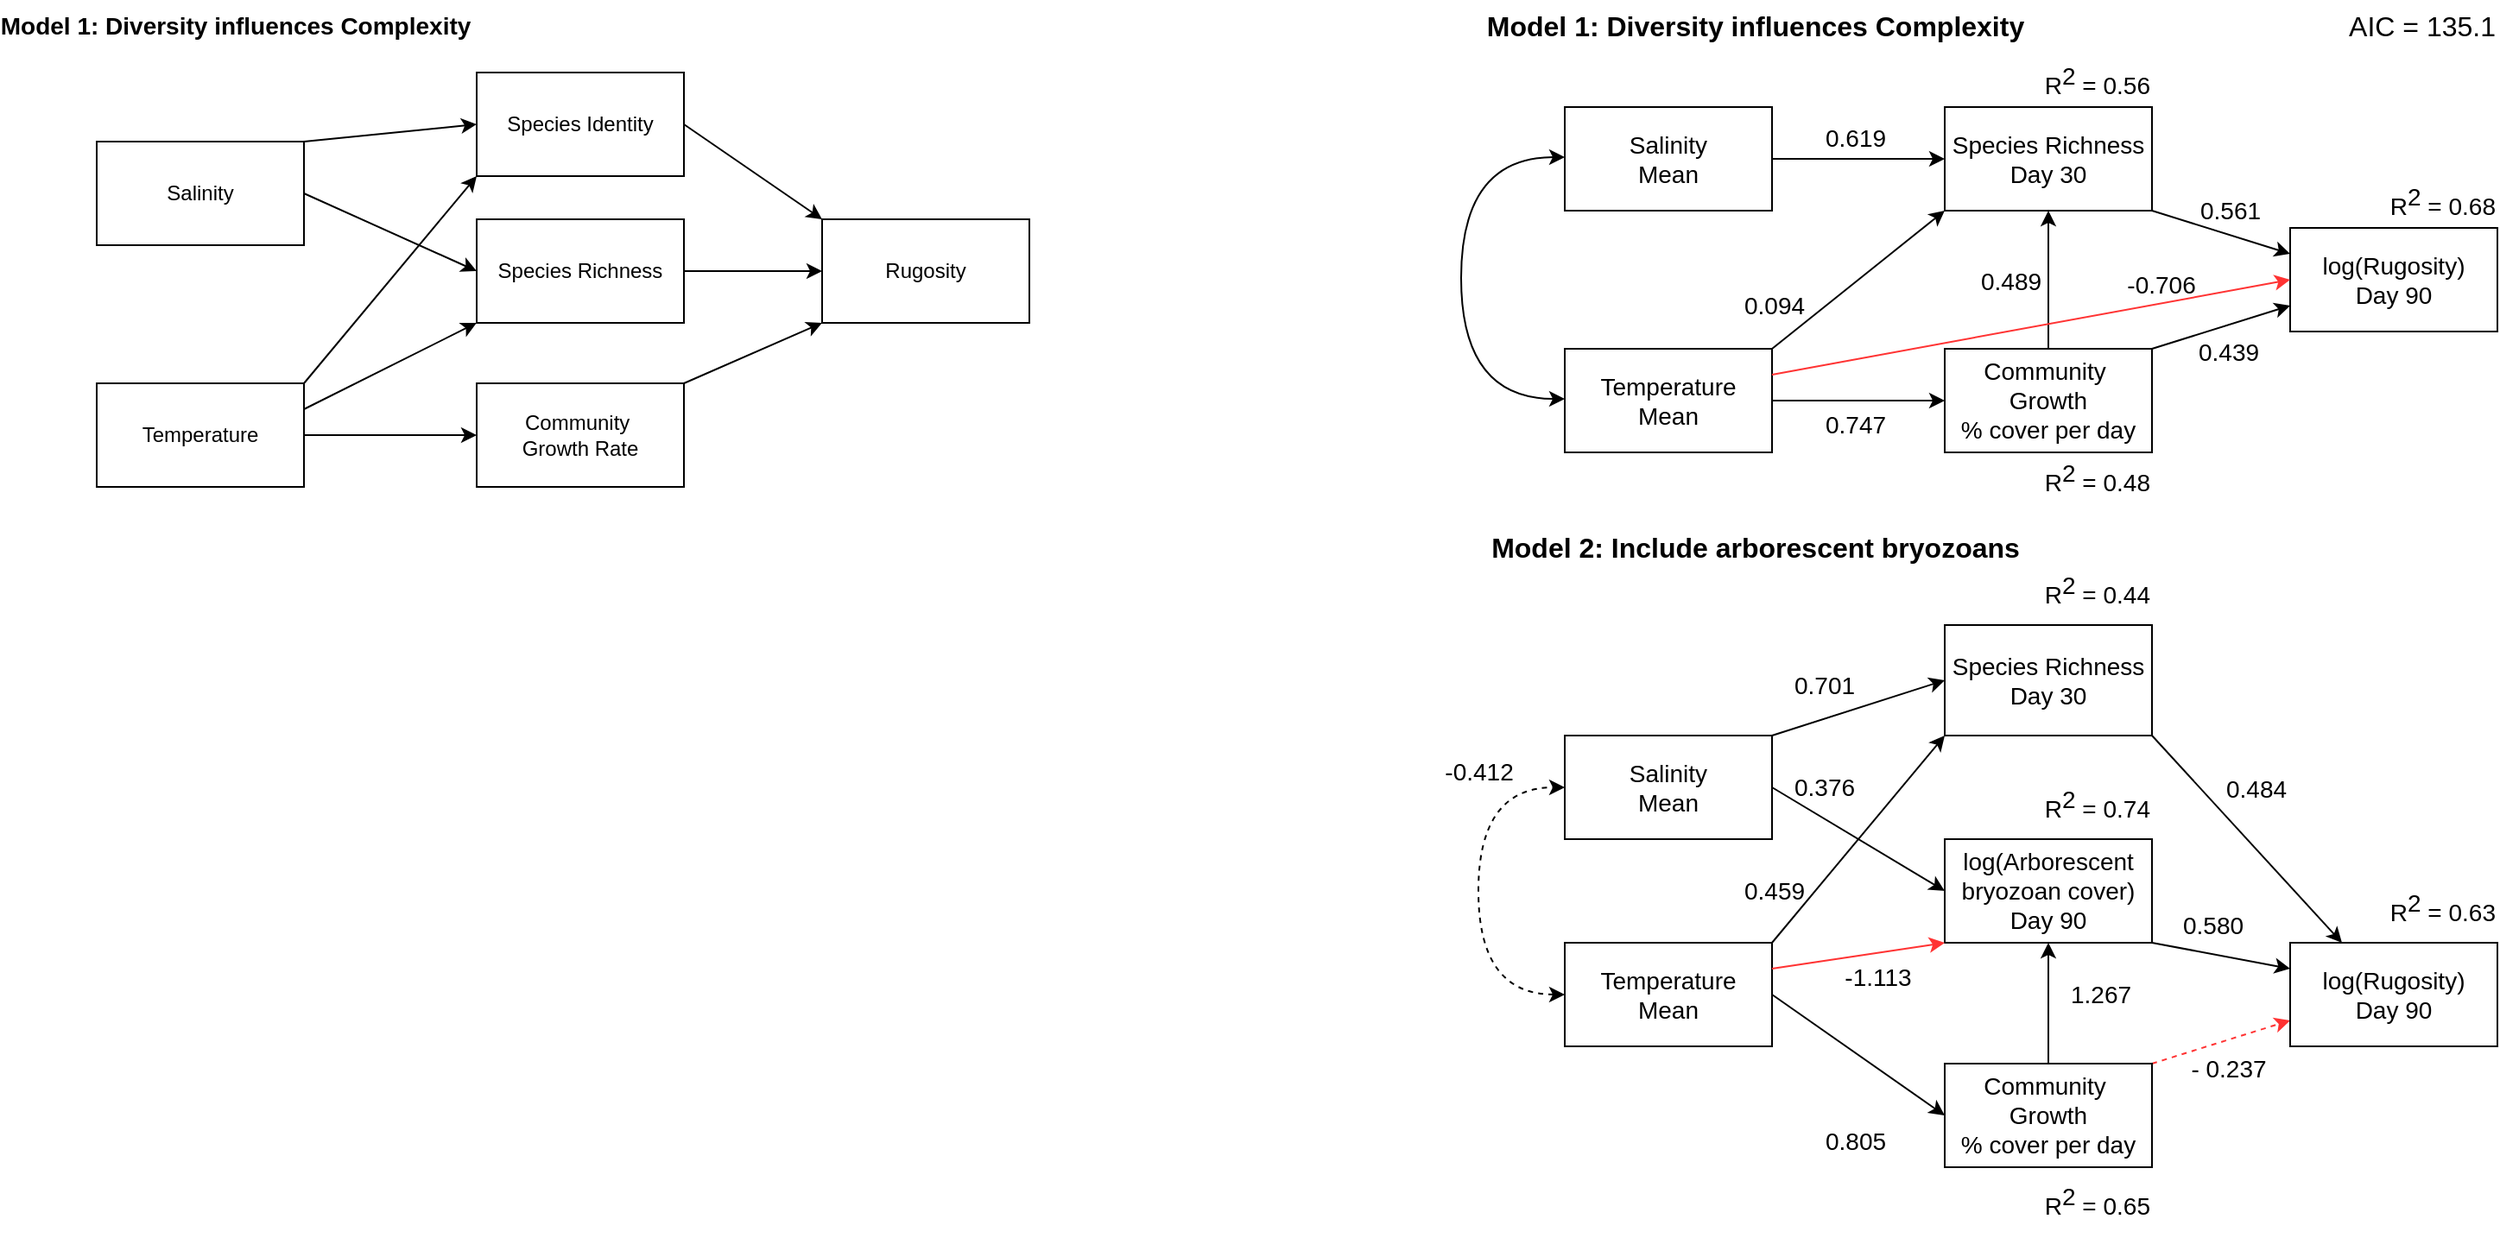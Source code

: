 <mxfile version="24.7.13">
  <diagram name="Page-1" id="D_jNqRS2Lb4KAGGym6pT">
    <mxGraphModel dx="1434" dy="780" grid="1" gridSize="10" guides="1" tooltips="1" connect="1" arrows="1" fold="1" page="1" pageScale="1" pageWidth="850" pageHeight="1100" math="0" shadow="0">
      <root>
        <mxCell id="0" />
        <mxCell id="1" parent="0" />
        <mxCell id="4CaaKkJCZEU-ZMfVNrdV-1" value="Salinity" style="rounded=0;whiteSpace=wrap;html=1;" parent="1" vertex="1">
          <mxGeometry x="80" y="100" width="120" height="60" as="geometry" />
        </mxCell>
        <mxCell id="4CaaKkJCZEU-ZMfVNrdV-2" value="Community&amp;nbsp;&lt;div&gt;Growth Rate&lt;/div&gt;" style="whiteSpace=wrap;html=1;rounded=0;" parent="1" vertex="1">
          <mxGeometry x="300" y="240" width="120" height="60" as="geometry" />
        </mxCell>
        <mxCell id="4CaaKkJCZEU-ZMfVNrdV-4" value="Species Richness" style="whiteSpace=wrap;html=1;rounded=0;" parent="1" vertex="1">
          <mxGeometry x="300" y="145" width="120" height="60" as="geometry" />
        </mxCell>
        <mxCell id="4CaaKkJCZEU-ZMfVNrdV-8" value="Temperature" style="rounded=0;whiteSpace=wrap;html=1;" parent="1" vertex="1">
          <mxGeometry x="80" y="240" width="120" height="60" as="geometry" />
        </mxCell>
        <mxCell id="4CaaKkJCZEU-ZMfVNrdV-9" value="Rugosity" style="whiteSpace=wrap;html=1;rounded=0;" parent="1" vertex="1">
          <mxGeometry x="500" y="145" width="120" height="60" as="geometry" />
        </mxCell>
        <mxCell id="4CaaKkJCZEU-ZMfVNrdV-10" value="" style="endArrow=classic;html=1;rounded=0;entryX=0;entryY=0.5;entryDx=0;entryDy=0;exitX=1;exitY=0.5;exitDx=0;exitDy=0;strokeWidth=1;" parent="1" source="4CaaKkJCZEU-ZMfVNrdV-4" target="4CaaKkJCZEU-ZMfVNrdV-9" edge="1">
          <mxGeometry width="50" height="50" relative="1" as="geometry">
            <mxPoint x="420" y="160" as="sourcePoint" />
            <mxPoint x="500" y="240" as="targetPoint" />
          </mxGeometry>
        </mxCell>
        <mxCell id="4CaaKkJCZEU-ZMfVNrdV-11" value="" style="endArrow=classic;html=1;rounded=0;entryX=0;entryY=1;entryDx=0;entryDy=0;exitX=1;exitY=0.25;exitDx=0;exitDy=0;" parent="1" source="4CaaKkJCZEU-ZMfVNrdV-8" target="4CaaKkJCZEU-ZMfVNrdV-4" edge="1">
          <mxGeometry width="50" height="50" relative="1" as="geometry">
            <mxPoint x="230" y="170" as="sourcePoint" />
            <mxPoint x="310" y="250" as="targetPoint" />
          </mxGeometry>
        </mxCell>
        <mxCell id="4CaaKkJCZEU-ZMfVNrdV-18" value="Model 1: Diversity influences Complexity" style="text;html=1;align=center;verticalAlign=middle;resizable=0;points=[];autosize=1;strokeColor=none;fillColor=none;fontStyle=1;fontSize=14;" parent="1" vertex="1">
          <mxGeometry x="25" y="18" width="270" height="30" as="geometry" />
        </mxCell>
        <mxCell id="4CaaKkJCZEU-ZMfVNrdV-35" value="" style="endArrow=classic;html=1;rounded=0;exitX=1;exitY=0.5;exitDx=0;exitDy=0;entryX=0;entryY=0.5;entryDx=0;entryDy=0;" parent="1" source="4CaaKkJCZEU-ZMfVNrdV-1" target="4CaaKkJCZEU-ZMfVNrdV-4" edge="1">
          <mxGeometry width="50" height="50" relative="1" as="geometry">
            <mxPoint x="240" y="150" as="sourcePoint" />
            <mxPoint x="240" y="170" as="targetPoint" />
          </mxGeometry>
        </mxCell>
        <mxCell id="4CaaKkJCZEU-ZMfVNrdV-36" value="" style="endArrow=classic;html=1;rounded=0;exitX=1;exitY=0.5;exitDx=0;exitDy=0;entryX=0;entryY=0.5;entryDx=0;entryDy=0;" parent="1" source="4CaaKkJCZEU-ZMfVNrdV-8" target="4CaaKkJCZEU-ZMfVNrdV-2" edge="1">
          <mxGeometry width="50" height="50" relative="1" as="geometry">
            <mxPoint x="230" y="310" as="sourcePoint" />
            <mxPoint x="250" y="320" as="targetPoint" />
          </mxGeometry>
        </mxCell>
        <mxCell id="4CaaKkJCZEU-ZMfVNrdV-37" value="Salinity&lt;div style=&quot;font-size: 14px;&quot;&gt;Mean&lt;/div&gt;" style="rounded=0;whiteSpace=wrap;html=1;fontSize=14;" parent="1" vertex="1">
          <mxGeometry x="930" y="80" width="120" height="60" as="geometry" />
        </mxCell>
        <mxCell id="4CaaKkJCZEU-ZMfVNrdV-38" value="Community&amp;nbsp;&lt;div style=&quot;font-size: 14px;&quot;&gt;Growth&lt;/div&gt;&lt;div style=&quot;font-size: 14px;&quot;&gt;% cover per day&lt;/div&gt;" style="whiteSpace=wrap;html=1;rounded=0;fontSize=14;" parent="1" vertex="1">
          <mxGeometry x="1150" y="220" width="120" height="60" as="geometry" />
        </mxCell>
        <mxCell id="4CaaKkJCZEU-ZMfVNrdV-39" value="Species Richness&lt;div style=&quot;font-size: 14px;&quot;&gt;Day 30&lt;/div&gt;" style="whiteSpace=wrap;html=1;rounded=0;fontSize=14;" parent="1" vertex="1">
          <mxGeometry x="1150" y="80" width="120" height="60" as="geometry" />
        </mxCell>
        <mxCell id="4CaaKkJCZEU-ZMfVNrdV-41" value="Temperature&lt;div style=&quot;font-size: 14px;&quot;&gt;Mean&lt;/div&gt;" style="rounded=0;whiteSpace=wrap;html=1;fontSize=14;" parent="1" vertex="1">
          <mxGeometry x="930" y="220" width="120" height="60" as="geometry" />
        </mxCell>
        <mxCell id="4CaaKkJCZEU-ZMfVNrdV-42" value="log(Rugosity)&lt;div style=&quot;font-size: 14px;&quot;&gt;Day 90&lt;/div&gt;" style="whiteSpace=wrap;html=1;rounded=0;fontSize=14;" parent="1" vertex="1">
          <mxGeometry x="1350" y="150" width="120" height="60" as="geometry" />
        </mxCell>
        <mxCell id="4CaaKkJCZEU-ZMfVNrdV-43" value="" style="endArrow=classic;html=1;rounded=0;entryX=0;entryY=0.25;entryDx=0;entryDy=0;exitX=1;exitY=1;exitDx=0;exitDy=0;fontSize=14;" parent="1" source="4CaaKkJCZEU-ZMfVNrdV-39" target="4CaaKkJCZEU-ZMfVNrdV-42" edge="1">
          <mxGeometry width="50" height="50" relative="1" as="geometry">
            <mxPoint x="1270" y="140" as="sourcePoint" />
            <mxPoint x="1350" y="220" as="targetPoint" />
          </mxGeometry>
        </mxCell>
        <mxCell id="4CaaKkJCZEU-ZMfVNrdV-44" value="" style="endArrow=classic;html=1;rounded=0;entryX=0;entryY=1;entryDx=0;entryDy=0;exitX=1;exitY=0;exitDx=0;exitDy=0;curved=0;fontSize=14;" parent="1" source="4CaaKkJCZEU-ZMfVNrdV-41" target="4CaaKkJCZEU-ZMfVNrdV-39" edge="1">
          <mxGeometry width="50" height="50" relative="1" as="geometry">
            <mxPoint x="1080" y="150" as="sourcePoint" />
            <mxPoint x="1160" y="230" as="targetPoint" />
          </mxGeometry>
        </mxCell>
        <mxCell id="4CaaKkJCZEU-ZMfVNrdV-45" value="" style="endArrow=classic;html=1;rounded=0;exitX=1;exitY=0;exitDx=0;exitDy=0;entryX=0;entryY=0.75;entryDx=0;entryDy=0;fontSize=14;strokeColor=#FF3333;dashed=1;" parent="1" edge="1">
          <mxGeometry width="50" height="50" relative="1" as="geometry">
            <mxPoint x="1270" y="634" as="sourcePoint" />
            <mxPoint x="1350" y="609" as="targetPoint" />
          </mxGeometry>
        </mxCell>
        <mxCell id="4CaaKkJCZEU-ZMfVNrdV-46" value="" style="endArrow=classic;html=1;rounded=0;exitX=0.5;exitY=0;exitDx=0;exitDy=0;entryX=0.5;entryY=1;entryDx=0;entryDy=0;fontSize=14;" parent="1" source="4CaaKkJCZEU-ZMfVNrdV-38" target="4CaaKkJCZEU-ZMfVNrdV-39" edge="1">
          <mxGeometry width="50" height="50" relative="1" as="geometry">
            <mxPoint x="1280" y="230" as="sourcePoint" />
            <mxPoint x="1330" y="190" as="targetPoint" />
          </mxGeometry>
        </mxCell>
        <mxCell id="4CaaKkJCZEU-ZMfVNrdV-47" value="Model 1: Diversity influences Complexity" style="text;html=1;align=center;verticalAlign=middle;resizable=0;points=[];autosize=1;strokeColor=none;fillColor=none;fontStyle=1;fontSize=16;" parent="1" vertex="1">
          <mxGeometry x="885" y="18" width="310" height="30" as="geometry" />
        </mxCell>
        <mxCell id="4CaaKkJCZEU-ZMfVNrdV-48" value="Salinity&lt;div style=&quot;font-size: 14px;&quot;&gt;Mean&lt;/div&gt;" style="rounded=0;whiteSpace=wrap;html=1;fontSize=14;" parent="1" vertex="1">
          <mxGeometry x="930" y="444" width="120" height="60" as="geometry" />
        </mxCell>
        <mxCell id="4CaaKkJCZEU-ZMfVNrdV-49" value="Community&amp;nbsp;&lt;div style=&quot;font-size: 14px;&quot;&gt;Growth&lt;/div&gt;&lt;div style=&quot;font-size: 14px;&quot;&gt;% cover per day&lt;/div&gt;" style="whiteSpace=wrap;html=1;rounded=0;fontSize=14;" parent="1" vertex="1">
          <mxGeometry x="1150" y="634" width="120" height="60" as="geometry" />
        </mxCell>
        <mxCell id="4CaaKkJCZEU-ZMfVNrdV-50" value="&lt;div&gt;log(Arborescent bryozoan cover)&lt;/div&gt;&lt;div&gt;Day 90&lt;/div&gt;" style="whiteSpace=wrap;html=1;rounded=0;fontSize=14;" parent="1" vertex="1">
          <mxGeometry x="1150" y="504" width="120" height="60" as="geometry" />
        </mxCell>
        <mxCell id="WhHOruUmXosB8Sz1i-yg-20" style="edgeStyle=orthogonalEdgeStyle;rounded=0;orthogonalLoop=1;jettySize=auto;html=1;exitX=0;exitY=0.5;exitDx=0;exitDy=0;entryX=0;entryY=0.5;entryDx=0;entryDy=0;curved=1;startArrow=classic;startFill=1;dashed=1;" edge="1" parent="1" source="4CaaKkJCZEU-ZMfVNrdV-52" target="4CaaKkJCZEU-ZMfVNrdV-48">
          <mxGeometry relative="1" as="geometry">
            <Array as="points">
              <mxPoint x="880" y="594" />
              <mxPoint x="880" y="474" />
            </Array>
          </mxGeometry>
        </mxCell>
        <mxCell id="4CaaKkJCZEU-ZMfVNrdV-52" value="Temperature&lt;div style=&quot;font-size: 14px;&quot;&gt;Mean&lt;/div&gt;" style="rounded=0;whiteSpace=wrap;html=1;fontSize=14;" parent="1" vertex="1">
          <mxGeometry x="930" y="564" width="120" height="60" as="geometry" />
        </mxCell>
        <mxCell id="4CaaKkJCZEU-ZMfVNrdV-53" value="log(Rugosity)&lt;div style=&quot;font-size: 14px;&quot;&gt;Day 90&lt;/div&gt;" style="whiteSpace=wrap;html=1;rounded=0;fontSize=14;" parent="1" vertex="1">
          <mxGeometry x="1350" y="564" width="120" height="60" as="geometry" />
        </mxCell>
        <mxCell id="4CaaKkJCZEU-ZMfVNrdV-55" value="" style="endArrow=classic;html=1;rounded=0;entryX=0;entryY=1;entryDx=0;entryDy=0;exitX=1;exitY=0.25;exitDx=0;exitDy=0;fontSize=14;strokeColor=#FF3333;" parent="1" source="4CaaKkJCZEU-ZMfVNrdV-52" target="4CaaKkJCZEU-ZMfVNrdV-50" edge="1">
          <mxGeometry width="50" height="50" relative="1" as="geometry">
            <mxPoint x="1080" y="564" as="sourcePoint" />
            <mxPoint x="1160" y="644" as="targetPoint" />
          </mxGeometry>
        </mxCell>
        <mxCell id="4CaaKkJCZEU-ZMfVNrdV-58" value="Model 2: Include arborescent bryozoans" style="text;html=1;align=center;verticalAlign=middle;resizable=0;points=[];autosize=1;strokeColor=none;fillColor=none;fontStyle=1;fontSize=16;" parent="1" vertex="1">
          <mxGeometry x="885" y="320" width="310" height="30" as="geometry" />
        </mxCell>
        <mxCell id="4CaaKkJCZEU-ZMfVNrdV-59" value="" style="endArrow=classic;html=1;rounded=0;exitX=1;exitY=0.5;exitDx=0;exitDy=0;entryX=0;entryY=0.5;entryDx=0;entryDy=0;fontSize=14;" parent="1" source="4CaaKkJCZEU-ZMfVNrdV-48" target="4CaaKkJCZEU-ZMfVNrdV-50" edge="1">
          <mxGeometry width="50" height="50" relative="1" as="geometry">
            <mxPoint x="1220" y="644" as="sourcePoint" />
            <mxPoint x="1220" y="564" as="targetPoint" />
          </mxGeometry>
        </mxCell>
        <mxCell id="4CaaKkJCZEU-ZMfVNrdV-60" value="" style="endArrow=classic;html=1;rounded=0;exitX=1;exitY=0.5;exitDx=0;exitDy=0;entryX=0;entryY=0.5;entryDx=0;entryDy=0;fontSize=14;" parent="1" source="4CaaKkJCZEU-ZMfVNrdV-52" target="4CaaKkJCZEU-ZMfVNrdV-49" edge="1">
          <mxGeometry width="50" height="50" relative="1" as="geometry">
            <mxPoint x="1060" y="534" as="sourcePoint" />
            <mxPoint x="1160" y="534" as="targetPoint" />
          </mxGeometry>
        </mxCell>
        <mxCell id="4CaaKkJCZEU-ZMfVNrdV-61" value="" style="endArrow=classic;html=1;rounded=0;exitX=1;exitY=0.5;exitDx=0;exitDy=0;entryX=0;entryY=0.5;entryDx=0;entryDy=0;fontSize=14;" parent="1" source="4CaaKkJCZEU-ZMfVNrdV-37" target="4CaaKkJCZEU-ZMfVNrdV-39" edge="1">
          <mxGeometry width="50" height="50" relative="1" as="geometry">
            <mxPoint x="1100" y="130" as="sourcePoint" />
            <mxPoint x="1120" y="130" as="targetPoint" />
          </mxGeometry>
        </mxCell>
        <mxCell id="4CaaKkJCZEU-ZMfVNrdV-62" value="" style="endArrow=classic;html=1;rounded=0;exitX=1;exitY=0.5;exitDx=0;exitDy=0;entryX=0;entryY=0.5;entryDx=0;entryDy=0;fontSize=14;" parent="1" source="4CaaKkJCZEU-ZMfVNrdV-41" target="4CaaKkJCZEU-ZMfVNrdV-38" edge="1">
          <mxGeometry width="50" height="50" relative="1" as="geometry">
            <mxPoint x="1080" y="280" as="sourcePoint" />
            <mxPoint x="1100" y="280" as="targetPoint" />
          </mxGeometry>
        </mxCell>
        <mxCell id="4CaaKkJCZEU-ZMfVNrdV-64" value="AIC = 135.1" style="text;html=1;align=right;verticalAlign=middle;resizable=0;points=[];autosize=1;strokeColor=none;fillColor=none;fontSize=16;" parent="1" vertex="1">
          <mxGeometry x="1360" y="18" width="110" height="30" as="geometry" />
        </mxCell>
        <mxCell id="4CaaKkJCZEU-ZMfVNrdV-67" value="" style="endArrow=classic;html=1;rounded=0;exitX=1;exitY=0.25;exitDx=0;exitDy=0;entryX=0;entryY=0.5;entryDx=0;entryDy=0;strokeColor=#FF3333;fontSize=14;" parent="1" edge="1">
          <mxGeometry width="50" height="50" relative="1" as="geometry">
            <mxPoint x="1050" y="235" as="sourcePoint" />
            <mxPoint x="1350" y="180" as="targetPoint" />
          </mxGeometry>
        </mxCell>
        <mxCell id="4CaaKkJCZEU-ZMfVNrdV-69" value="" style="endArrow=classic;html=1;rounded=0;exitX=1;exitY=0;exitDx=0;exitDy=0;entryX=0;entryY=1;entryDx=0;entryDy=0;" parent="1" target="4CaaKkJCZEU-ZMfVNrdV-9" edge="1">
          <mxGeometry width="50" height="50" relative="1" as="geometry">
            <mxPoint x="420" y="240" as="sourcePoint" />
            <mxPoint x="500" y="215" as="targetPoint" />
          </mxGeometry>
        </mxCell>
        <mxCell id="4CaaKkJCZEU-ZMfVNrdV-70" value="" style="endArrow=classic;html=1;rounded=0;exitX=1;exitY=0;exitDx=0;exitDy=0;entryX=0;entryY=0.75;entryDx=0;entryDy=0;fontSize=14;" parent="1" edge="1">
          <mxGeometry width="50" height="50" relative="1" as="geometry">
            <mxPoint x="1270" y="220" as="sourcePoint" />
            <mxPoint x="1350" y="195" as="targetPoint" />
          </mxGeometry>
        </mxCell>
        <mxCell id="4CaaKkJCZEU-ZMfVNrdV-71" value="&lt;div style=&quot;font-size: 14px;&quot;&gt;&lt;span style=&quot;background-color: initial; font-size: 14px;&quot;&gt;R&lt;/span&gt;&lt;sup style=&quot;background-color: initial; font-size: 14px;&quot;&gt;2 &lt;/sup&gt;&lt;span style=&quot;background-color: initial; font-size: 14px;&quot;&gt;= 0.68&lt;/span&gt;&lt;/div&gt;" style="text;html=1;align=right;verticalAlign=middle;resizable=0;points=[];autosize=1;strokeColor=none;fillColor=none;fontSize=14;" parent="1" vertex="1">
          <mxGeometry x="1390" y="115" width="80" height="40" as="geometry" />
        </mxCell>
        <mxCell id="4CaaKkJCZEU-ZMfVNrdV-72" value="&lt;div style=&quot;font-size: 14px;&quot;&gt;&lt;span style=&quot;background-color: initial; font-size: 14px;&quot;&gt;R&lt;/span&gt;&lt;sup style=&quot;background-color: initial; font-size: 14px;&quot;&gt;2 &lt;/sup&gt;&lt;span style=&quot;background-color: initial; font-size: 14px;&quot;&gt;= 0.56&lt;/span&gt;&lt;/div&gt;" style="text;html=1;align=right;verticalAlign=middle;resizable=0;points=[];autosize=1;strokeColor=none;fillColor=none;fontSize=14;" parent="1" vertex="1">
          <mxGeometry x="1190" y="45" width="80" height="40" as="geometry" />
        </mxCell>
        <mxCell id="4CaaKkJCZEU-ZMfVNrdV-73" value="&lt;div style=&quot;font-size: 14px;&quot;&gt;&lt;span style=&quot;background-color: initial; font-size: 14px;&quot;&gt;R&lt;/span&gt;&lt;sup style=&quot;background-color: initial; font-size: 14px;&quot;&gt;2 &lt;/sup&gt;&lt;span style=&quot;background-color: initial; font-size: 14px;&quot;&gt;= 0.48&lt;/span&gt;&lt;/div&gt;" style="text;html=1;align=right;verticalAlign=middle;resizable=0;points=[];autosize=1;strokeColor=none;fillColor=none;fontSize=14;" parent="1" vertex="1">
          <mxGeometry x="1190" y="275" width="80" height="40" as="geometry" />
        </mxCell>
        <mxCell id="4CaaKkJCZEU-ZMfVNrdV-74" value="&lt;div style=&quot;font-size: 14px;&quot;&gt;&lt;span style=&quot;background-color: initial; font-size: 14px;&quot;&gt;R&lt;/span&gt;&lt;sup style=&quot;background-color: initial; font-size: 14px;&quot;&gt;2 &lt;/sup&gt;&lt;span style=&quot;background-color: initial; font-size: 14px;&quot;&gt;= 0.63&lt;/span&gt;&lt;/div&gt;" style="text;html=1;align=right;verticalAlign=middle;resizable=0;points=[];autosize=1;strokeColor=none;fillColor=none;fontSize=14;" parent="1" vertex="1">
          <mxGeometry x="1390" y="524" width="80" height="40" as="geometry" />
        </mxCell>
        <mxCell id="4CaaKkJCZEU-ZMfVNrdV-76" value="&lt;div style=&quot;font-size: 14px;&quot;&gt;&lt;span style=&quot;background-color: initial; font-size: 14px;&quot;&gt;R&lt;/span&gt;&lt;sup style=&quot;background-color: initial; font-size: 14px;&quot;&gt;2 &lt;/sup&gt;&lt;span style=&quot;background-color: initial; font-size: 14px;&quot;&gt;= 0.65&lt;/span&gt;&lt;/div&gt;" style="text;html=1;align=right;verticalAlign=middle;resizable=0;points=[];autosize=1;strokeColor=none;fillColor=none;fontSize=14;" parent="1" vertex="1">
          <mxGeometry x="1190" y="694" width="80" height="40" as="geometry" />
        </mxCell>
        <mxCell id="4CaaKkJCZEU-ZMfVNrdV-77" value="0.747" style="text;html=1;align=center;verticalAlign=middle;resizable=0;points=[];autosize=1;strokeColor=none;fillColor=none;fontStyle=0;fontSize=14;" parent="1" vertex="1">
          <mxGeometry x="1068" y="249" width="60" height="30" as="geometry" />
        </mxCell>
        <mxCell id="4CaaKkJCZEU-ZMfVNrdV-82" value="0.619" style="text;html=1;align=center;verticalAlign=middle;resizable=0;points=[];autosize=1;strokeColor=none;fillColor=none;fontStyle=0;fontSize=14;" parent="1" vertex="1">
          <mxGeometry x="1068" y="83" width="60" height="30" as="geometry" />
        </mxCell>
        <mxCell id="4CaaKkJCZEU-ZMfVNrdV-83" value="0.489" style="text;html=1;align=center;verticalAlign=middle;resizable=0;points=[];autosize=1;strokeColor=none;fillColor=none;fontSize=14;" parent="1" vertex="1">
          <mxGeometry x="1158" y="166" width="60" height="30" as="geometry" />
        </mxCell>
        <mxCell id="4CaaKkJCZEU-ZMfVNrdV-84" value="-0.706" style="text;html=1;align=center;verticalAlign=middle;resizable=0;points=[];autosize=1;strokeColor=none;fillColor=none;fontStyle=0;fontSize=14;" parent="1" vertex="1">
          <mxGeometry x="1245" y="168" width="60" height="30" as="geometry" />
        </mxCell>
        <mxCell id="4CaaKkJCZEU-ZMfVNrdV-85" value="0.439" style="text;html=1;align=center;verticalAlign=middle;resizable=0;points=[];autosize=1;strokeColor=none;fillColor=none;fontSize=14;" parent="1" vertex="1">
          <mxGeometry x="1284" y="207" width="60" height="30" as="geometry" />
        </mxCell>
        <mxCell id="4CaaKkJCZEU-ZMfVNrdV-86" value="0.561" style="text;html=1;align=center;verticalAlign=middle;resizable=0;points=[];autosize=1;strokeColor=none;fillColor=none;fontStyle=0;fontSize=14;" parent="1" vertex="1">
          <mxGeometry x="1285" y="125" width="60" height="30" as="geometry" />
        </mxCell>
        <mxCell id="4CaaKkJCZEU-ZMfVNrdV-87" value="0.094" style="text;html=1;align=center;verticalAlign=middle;resizable=0;points=[];autosize=1;strokeColor=none;fillColor=none;fontSize=14;" parent="1" vertex="1">
          <mxGeometry x="1021" y="180" width="60" height="30" as="geometry" />
        </mxCell>
        <mxCell id="4CaaKkJCZEU-ZMfVNrdV-89" value="&lt;span style=&quot;font-weight: normal;&quot;&gt;0.805&lt;/span&gt;" style="text;html=1;align=center;verticalAlign=middle;resizable=0;points=[];autosize=1;strokeColor=none;fillColor=none;fontStyle=1;fontSize=14;" parent="1" vertex="1">
          <mxGeometry x="1068" y="664" width="60" height="30" as="geometry" />
        </mxCell>
        <mxCell id="4CaaKkJCZEU-ZMfVNrdV-90" value="0.459" style="text;html=1;align=center;verticalAlign=middle;resizable=0;points=[];autosize=1;strokeColor=none;fillColor=none;fontSize=14;" parent="1" vertex="1">
          <mxGeometry x="1021" y="519" width="60" height="30" as="geometry" />
        </mxCell>
        <mxCell id="4CaaKkJCZEU-ZMfVNrdV-91" value="&lt;span style=&quot;font-weight: normal;&quot;&gt;0.701&lt;/span&gt;" style="text;html=1;align=center;verticalAlign=middle;resizable=0;points=[];autosize=1;strokeColor=none;fillColor=none;fontStyle=1;fontSize=14;" parent="1" vertex="1">
          <mxGeometry x="1050" y="400" width="60" height="30" as="geometry" />
        </mxCell>
        <mxCell id="4CaaKkJCZEU-ZMfVNrdV-93" value="- 0.237" style="text;html=1;align=center;verticalAlign=middle;resizable=0;points=[];autosize=1;strokeColor=none;fillColor=none;fontSize=14;" parent="1" vertex="1">
          <mxGeometry x="1279" y="622" width="70" height="30" as="geometry" />
        </mxCell>
        <mxCell id="4CaaKkJCZEU-ZMfVNrdV-95" value="-1.113" style="text;html=1;align=center;verticalAlign=middle;resizable=0;points=[];autosize=1;strokeColor=none;fillColor=none;fontSize=14;" parent="1" vertex="1">
          <mxGeometry x="1081" y="569" width="60" height="30" as="geometry" />
        </mxCell>
        <mxCell id="6-xy0alZQshpBpv3MFCT-1" value="Species Identity" style="rounded=0;whiteSpace=wrap;html=1;" parent="1" vertex="1">
          <mxGeometry x="300" y="60" width="120" height="60" as="geometry" />
        </mxCell>
        <mxCell id="6-xy0alZQshpBpv3MFCT-5" value="" style="endArrow=classic;html=1;rounded=0;entryX=0;entryY=0;entryDx=0;entryDy=0;exitX=1;exitY=0.5;exitDx=0;exitDy=0;" parent="1" source="6-xy0alZQshpBpv3MFCT-1" target="4CaaKkJCZEU-ZMfVNrdV-9" edge="1">
          <mxGeometry width="50" height="50" relative="1" as="geometry">
            <mxPoint x="430" y="215" as="sourcePoint" />
            <mxPoint x="510" y="195" as="targetPoint" />
          </mxGeometry>
        </mxCell>
        <mxCell id="6-xy0alZQshpBpv3MFCT-7" value="" style="endArrow=classic;html=1;rounded=0;entryX=0;entryY=0.5;entryDx=0;entryDy=0;exitX=1;exitY=0;exitDx=0;exitDy=0;" parent="1" source="4CaaKkJCZEU-ZMfVNrdV-1" target="6-xy0alZQshpBpv3MFCT-1" edge="1">
          <mxGeometry width="50" height="50" relative="1" as="geometry">
            <mxPoint x="210" y="130" as="sourcePoint" />
            <mxPoint x="310" y="185" as="targetPoint" />
          </mxGeometry>
        </mxCell>
        <mxCell id="6-xy0alZQshpBpv3MFCT-8" value="" style="endArrow=classic;html=1;rounded=0;entryX=0;entryY=1;entryDx=0;entryDy=0;exitX=1;exitY=0;exitDx=0;exitDy=0;" parent="1" source="4CaaKkJCZEU-ZMfVNrdV-8" target="6-xy0alZQshpBpv3MFCT-1" edge="1">
          <mxGeometry width="50" height="50" relative="1" as="geometry">
            <mxPoint x="210" y="170" as="sourcePoint" />
            <mxPoint x="310" y="250" as="targetPoint" />
          </mxGeometry>
        </mxCell>
        <mxCell id="WhHOruUmXosB8Sz1i-yg-1" value="&lt;div style=&quot;font-size: 14px;&quot;&gt;Species Richness&lt;div&gt;Day 30&lt;/div&gt;&lt;/div&gt;" style="whiteSpace=wrap;html=1;rounded=0;fontSize=14;" vertex="1" parent="1">
          <mxGeometry x="1150" y="380" width="120" height="64" as="geometry" />
        </mxCell>
        <mxCell id="WhHOruUmXosB8Sz1i-yg-2" value="" style="endArrow=classic;html=1;rounded=0;fontSize=14;exitX=1;exitY=0;exitDx=0;exitDy=0;entryX=0;entryY=0.5;entryDx=0;entryDy=0;" edge="1" parent="1" source="4CaaKkJCZEU-ZMfVNrdV-48" target="WhHOruUmXosB8Sz1i-yg-1">
          <mxGeometry width="50" height="50" relative="1" as="geometry">
            <mxPoint x="1190" y="460" as="sourcePoint" />
            <mxPoint x="1240" y="460" as="targetPoint" />
          </mxGeometry>
        </mxCell>
        <mxCell id="WhHOruUmXosB8Sz1i-yg-3" value="" style="endArrow=classic;html=1;rounded=0;fontSize=14;entryX=0.25;entryY=0;entryDx=0;entryDy=0;exitX=1;exitY=1;exitDx=0;exitDy=0;" edge="1" parent="1" source="WhHOruUmXosB8Sz1i-yg-1" target="4CaaKkJCZEU-ZMfVNrdV-53">
          <mxGeometry width="50" height="50" relative="1" as="geometry">
            <mxPoint x="1350" y="500" as="sourcePoint" />
            <mxPoint x="1160" y="392" as="targetPoint" />
          </mxGeometry>
        </mxCell>
        <mxCell id="WhHOruUmXosB8Sz1i-yg-4" value="" style="endArrow=classic;html=1;rounded=0;entryX=0;entryY=1;entryDx=0;entryDy=0;exitX=1;exitY=0;exitDx=0;exitDy=0;fontSize=14;strokeColor=#000000;" edge="1" parent="1" source="4CaaKkJCZEU-ZMfVNrdV-52" target="WhHOruUmXosB8Sz1i-yg-1">
          <mxGeometry width="50" height="50" relative="1" as="geometry">
            <mxPoint x="1060" y="644" as="sourcePoint" />
            <mxPoint x="1160" y="564" as="targetPoint" />
          </mxGeometry>
        </mxCell>
        <mxCell id="WhHOruUmXosB8Sz1i-yg-6" style="edgeStyle=orthogonalEdgeStyle;rounded=0;orthogonalLoop=1;jettySize=auto;html=1;exitX=0;exitY=0.5;exitDx=0;exitDy=0;entryX=0;entryY=0.5;entryDx=0;entryDy=0;curved=1;startArrow=classic;startFill=1;" edge="1" parent="1">
          <mxGeometry relative="1" as="geometry">
            <mxPoint x="930" y="109" as="targetPoint" />
            <Array as="points">
              <mxPoint x="870" y="249" />
              <mxPoint x="870" y="109" />
            </Array>
            <mxPoint x="930" y="249" as="sourcePoint" />
          </mxGeometry>
        </mxCell>
        <mxCell id="WhHOruUmXosB8Sz1i-yg-7" value="0.376" style="text;html=1;align=center;verticalAlign=middle;resizable=0;points=[];autosize=1;strokeColor=none;fillColor=none;fontSize=14;" vertex="1" parent="1">
          <mxGeometry x="1050" y="459" width="60" height="30" as="geometry" />
        </mxCell>
        <mxCell id="WhHOruUmXosB8Sz1i-yg-8" value="" style="endArrow=classic;html=1;rounded=0;fontSize=14;exitX=1;exitY=1;exitDx=0;exitDy=0;entryX=0;entryY=0.25;entryDx=0;entryDy=0;" edge="1" parent="1" source="4CaaKkJCZEU-ZMfVNrdV-50" target="4CaaKkJCZEU-ZMfVNrdV-53">
          <mxGeometry width="50" height="50" relative="1" as="geometry">
            <mxPoint x="1260" y="580" as="sourcePoint" />
            <mxPoint x="1320" y="590" as="targetPoint" />
          </mxGeometry>
        </mxCell>
        <mxCell id="WhHOruUmXosB8Sz1i-yg-9" value="0.484" style="text;html=1;align=center;verticalAlign=middle;resizable=0;points=[];autosize=1;strokeColor=none;fillColor=none;fontStyle=0;fontSize=14;" vertex="1" parent="1">
          <mxGeometry x="1300" y="460" width="60" height="30" as="geometry" />
        </mxCell>
        <mxCell id="WhHOruUmXosB8Sz1i-yg-12" value="" style="endArrow=classic;html=1;rounded=0;fontSize=14;entryX=0.5;entryY=1;entryDx=0;entryDy=0;exitX=0.5;exitY=0;exitDx=0;exitDy=0;" edge="1" parent="1" source="4CaaKkJCZEU-ZMfVNrdV-49" target="4CaaKkJCZEU-ZMfVNrdV-50">
          <mxGeometry width="50" height="50" relative="1" as="geometry">
            <mxPoint x="1240" y="620" as="sourcePoint" />
            <mxPoint x="1240" y="600" as="targetPoint" />
          </mxGeometry>
        </mxCell>
        <mxCell id="WhHOruUmXosB8Sz1i-yg-13" value="1.267" style="text;html=1;align=center;verticalAlign=middle;resizable=0;points=[];autosize=1;strokeColor=none;fillColor=none;fontSize=14;" vertex="1" parent="1">
          <mxGeometry x="1210" y="579" width="60" height="30" as="geometry" />
        </mxCell>
        <mxCell id="WhHOruUmXosB8Sz1i-yg-15" value="0.580" style="text;html=1;align=center;verticalAlign=middle;resizable=0;points=[];autosize=1;strokeColor=none;fillColor=none;fontStyle=0;fontSize=14;" vertex="1" parent="1">
          <mxGeometry x="1275" y="539" width="60" height="30" as="geometry" />
        </mxCell>
        <mxCell id="WhHOruUmXosB8Sz1i-yg-22" value="-0.412" style="text;html=1;align=center;verticalAlign=middle;resizable=0;points=[];autosize=1;strokeColor=none;fillColor=none;fontSize=14;" vertex="1" parent="1">
          <mxGeometry x="850" y="450" width="60" height="30" as="geometry" />
        </mxCell>
        <mxCell id="WhHOruUmXosB8Sz1i-yg-23" value="&lt;div style=&quot;font-size: 14px;&quot;&gt;&lt;span style=&quot;background-color: initial; font-size: 14px;&quot;&gt;R&lt;/span&gt;&lt;sup style=&quot;background-color: initial; font-size: 14px;&quot;&gt;2 &lt;/sup&gt;&lt;span style=&quot;background-color: initial; font-size: 14px;&quot;&gt;= 0.44&lt;/span&gt;&lt;/div&gt;" style="text;html=1;align=right;verticalAlign=middle;resizable=0;points=[];autosize=1;strokeColor=none;fillColor=none;fontSize=14;" vertex="1" parent="1">
          <mxGeometry x="1190" y="340" width="80" height="40" as="geometry" />
        </mxCell>
        <mxCell id="WhHOruUmXosB8Sz1i-yg-24" value="&lt;div style=&quot;font-size: 14px;&quot;&gt;&lt;span style=&quot;background-color: initial; font-size: 14px;&quot;&gt;R&lt;/span&gt;&lt;sup style=&quot;background-color: initial; font-size: 14px;&quot;&gt;2 &lt;/sup&gt;&lt;span style=&quot;background-color: initial; font-size: 14px;&quot;&gt;= 0.74&lt;/span&gt;&lt;/div&gt;" style="text;html=1;align=right;verticalAlign=middle;resizable=0;points=[];autosize=1;strokeColor=none;fillColor=none;fontSize=14;" vertex="1" parent="1">
          <mxGeometry x="1190" y="464" width="80" height="40" as="geometry" />
        </mxCell>
      </root>
    </mxGraphModel>
  </diagram>
</mxfile>

